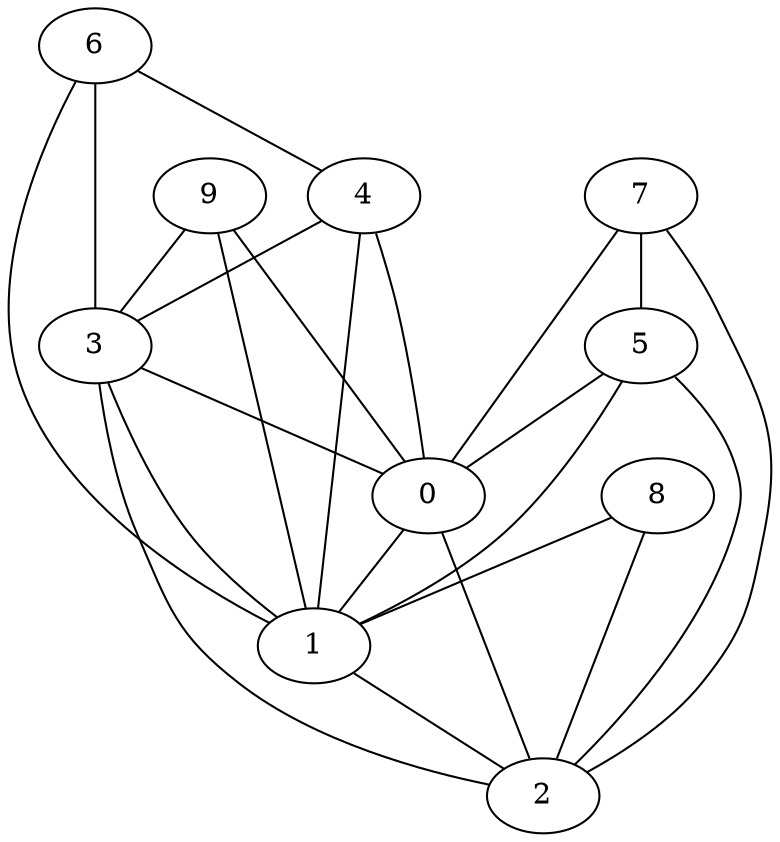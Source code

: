 graph {
    0 [ label = "0" ]
    1 [ label = "1" ]
    2 [ label = "2" ]
    3 [ label = "3" ]
    4 [ label = "4" ]
    5 [ label = "5" ]
    6 [ label = "6" ]
    7 [ label = "7" ]
    8 [ label = "8" ]
    9 [ label = "9" ]
    0 -- 1 [ ]
    0 -- 2 [ ]
    1 -- 2 [ ]
    3 -- 0 [ ]
    3 -- 1 [ ]
    3 -- 2 [ ]
    4 -- 0 [ ]
    4 -- 1 [ ]
    4 -- 3 [ ]
    5 -- 0 [ ]
    5 -- 1 [ ]
    5 -- 2 [ ]
    6 -- 1 [ ]
    6 -- 3 [ ]
    6 -- 4 [ ]
    7 -- 0 [ ]
    7 -- 2 [ ]
    7 -- 5 [ ]
    8 -- 1 [ ]
    8 -- 2 [ ]
    9 -- 3 [ ]
    9 -- 0 [ ]
    9 -- 1 [ ]
}
